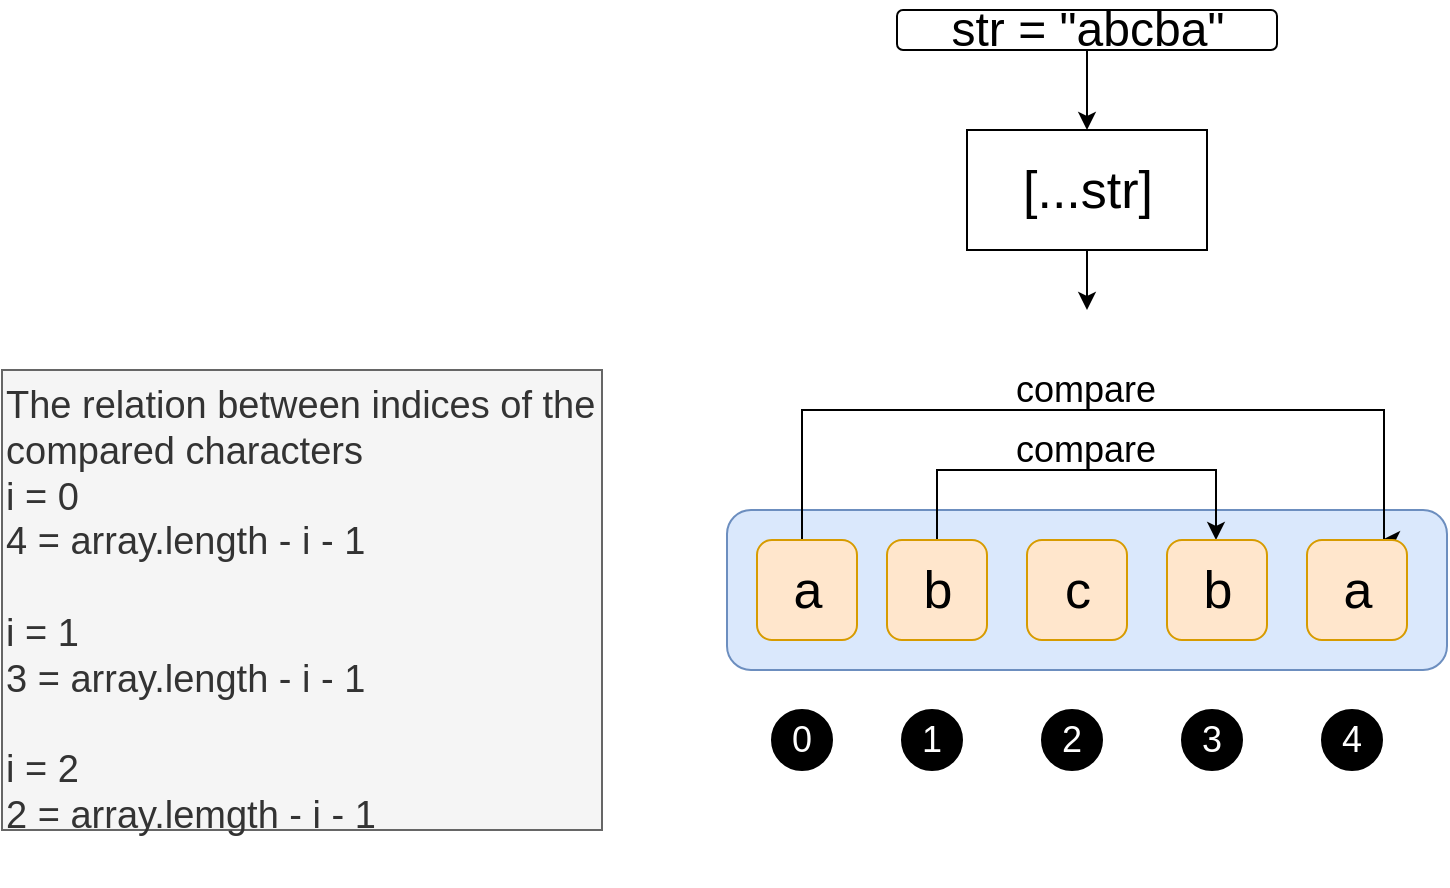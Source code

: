 <mxfile version="12.5.1" type="device"><diagram id="YhGrwwvlr11f9BFDX9_p" name="Page-1"><mxGraphModel dx="868" dy="401" grid="1" gridSize="10" guides="1" tooltips="1" connect="1" arrows="1" fold="1" page="1" pageScale="1" pageWidth="827" pageHeight="1169" math="0" shadow="0"><root><mxCell id="0"/><mxCell id="1" parent="0"/><mxCell id="LkFsN9JuNRgjUi7ExwyT-1" value="" style="rounded=1;whiteSpace=wrap;html=1;fillColor=#dae8fc;strokeColor=#6c8ebf;fontSize=26;" parent="1" vertex="1"><mxGeometry x="392.5" y="280" width="360" height="80" as="geometry"/></mxCell><mxCell id="LkFsN9JuNRgjUi7ExwyT-2" style="edgeStyle=orthogonalEdgeStyle;rounded=0;orthogonalLoop=1;jettySize=auto;html=1;entryX=0.75;entryY=0;entryDx=0;entryDy=0;" parent="1" source="LkFsN9JuNRgjUi7ExwyT-3" target="LkFsN9JuNRgjUi7ExwyT-8" edge="1"><mxGeometry relative="1" as="geometry"><Array as="points"><mxPoint x="430" y="230"/><mxPoint x="721" y="230"/></Array></mxGeometry></mxCell><mxCell id="LkFsN9JuNRgjUi7ExwyT-3" value="a" style="rounded=1;whiteSpace=wrap;html=1;fillColor=#ffe6cc;strokeColor=#d79b00;fontSize=26;" parent="1" vertex="1"><mxGeometry x="407.5" y="295" width="50" height="50" as="geometry"/></mxCell><mxCell id="LkFsN9JuNRgjUi7ExwyT-4" style="edgeStyle=orthogonalEdgeStyle;rounded=0;orthogonalLoop=1;jettySize=auto;html=1;fontSize=26;" parent="1" source="LkFsN9JuNRgjUi7ExwyT-5" target="LkFsN9JuNRgjUi7ExwyT-7" edge="1"><mxGeometry relative="1" as="geometry"><Array as="points"><mxPoint x="497" y="260"/><mxPoint x="637" y="260"/></Array></mxGeometry></mxCell><mxCell id="LkFsN9JuNRgjUi7ExwyT-5" value="b" style="rounded=1;whiteSpace=wrap;html=1;fillColor=#ffe6cc;strokeColor=#d79b00;fontSize=26;" parent="1" vertex="1"><mxGeometry x="472.5" y="295" width="50" height="50" as="geometry"/></mxCell><mxCell id="LkFsN9JuNRgjUi7ExwyT-6" value="c" style="rounded=1;whiteSpace=wrap;html=1;fillColor=#ffe6cc;strokeColor=#d79b00;fontSize=26;" parent="1" vertex="1"><mxGeometry x="542.5" y="295" width="50" height="50" as="geometry"/></mxCell><mxCell id="LkFsN9JuNRgjUi7ExwyT-7" value="b" style="rounded=1;whiteSpace=wrap;html=1;fillColor=#ffe6cc;strokeColor=#d79b00;fontSize=26;" parent="1" vertex="1"><mxGeometry x="612.5" y="295" width="50" height="50" as="geometry"/></mxCell><mxCell id="LkFsN9JuNRgjUi7ExwyT-8" value="a" style="rounded=1;whiteSpace=wrap;html=1;fillColor=#ffe6cc;strokeColor=#d79b00;fontSize=26;" parent="1" vertex="1"><mxGeometry x="682.5" y="295" width="50" height="50" as="geometry"/></mxCell><mxCell id="LkFsN9JuNRgjUi7ExwyT-9" value="compare" style="text;html=1;strokeColor=none;fillColor=none;align=center;verticalAlign=middle;whiteSpace=wrap;rounded=0;fontSize=18;" parent="1" vertex="1"><mxGeometry x="552" y="210" width="40" height="20" as="geometry"/></mxCell><mxCell id="LkFsN9JuNRgjUi7ExwyT-10" value="compare" style="text;html=1;strokeColor=none;fillColor=none;align=center;verticalAlign=middle;whiteSpace=wrap;rounded=0;fontSize=18;" parent="1" vertex="1"><mxGeometry x="552" y="240" width="40" height="20" as="geometry"/></mxCell><mxCell id="LkFsN9JuNRgjUi7ExwyT-11" value="0" style="ellipse;whiteSpace=wrap;html=1;aspect=fixed;fontSize=18;labelBackgroundColor=#000000;fontColor=#FFFFFF;fillColor=#000000;" parent="1" vertex="1"><mxGeometry x="415" y="380" width="30" height="30" as="geometry"/></mxCell><mxCell id="LkFsN9JuNRgjUi7ExwyT-12" value="1" style="ellipse;whiteSpace=wrap;html=1;aspect=fixed;fontSize=18;labelBackgroundColor=#000000;fontColor=#FFFFFF;fillColor=#000000;" parent="1" vertex="1"><mxGeometry x="480" y="380" width="30" height="30" as="geometry"/></mxCell><mxCell id="LkFsN9JuNRgjUi7ExwyT-13" value="2" style="ellipse;whiteSpace=wrap;html=1;aspect=fixed;fontSize=18;labelBackgroundColor=#000000;fontColor=#FFFFFF;fillColor=#000000;" parent="1" vertex="1"><mxGeometry x="550" y="380" width="30" height="30" as="geometry"/></mxCell><mxCell id="LkFsN9JuNRgjUi7ExwyT-14" value="3" style="ellipse;whiteSpace=wrap;html=1;aspect=fixed;fontSize=18;labelBackgroundColor=#000000;fontColor=#FFFFFF;fillColor=#000000;" parent="1" vertex="1"><mxGeometry x="620" y="380" width="30" height="30" as="geometry"/></mxCell><mxCell id="LkFsN9JuNRgjUi7ExwyT-15" value="4" style="ellipse;whiteSpace=wrap;html=1;aspect=fixed;fontSize=18;labelBackgroundColor=#000000;fontColor=#FFFFFF;fillColor=#000000;" parent="1" vertex="1"><mxGeometry x="690" y="380" width="30" height="30" as="geometry"/></mxCell><mxCell id="LkFsN9JuNRgjUi7ExwyT-35" value="The relation between indices of the compared characters&lt;br style=&quot;font-size: 19px;&quot;&gt;i = 0&lt;br style=&quot;font-size: 19px;&quot;&gt;4 = array.length - i - 1&lt;br style=&quot;font-size: 19px;&quot;&gt;&lt;br style=&quot;font-size: 19px;&quot;&gt;i = 1&amp;nbsp;&lt;br style=&quot;font-size: 19px;&quot;&gt;3 = array.length - i - 1&lt;br style=&quot;font-size: 19px;&quot;&gt;&lt;br style=&quot;font-size: 19px;&quot;&gt;i = 2&lt;br style=&quot;font-size: 19px;&quot;&gt;2 = array.lemgth - i - 1&amp;nbsp;&lt;br style=&quot;font-size: 19px;&quot;&gt;&amp;nbsp;" style="text;html=1;strokeColor=#666666;fillColor=#f5f5f5;align=left;verticalAlign=top;whiteSpace=wrap;rounded=0;labelBackgroundColor=none;fontSize=19;fontColor=#333333;horizontal=1;" parent="1" vertex="1"><mxGeometry x="30" y="210" width="300" height="230" as="geometry"/></mxCell><mxCell id="GEpqU_Ae-_etuhhId1D2-5" value="" style="edgeStyle=orthogonalEdgeStyle;rounded=0;orthogonalLoop=1;jettySize=auto;html=1;fontSize=26;" edge="1" parent="1" source="LkFsN9JuNRgjUi7ExwyT-37" target="GEpqU_Ae-_etuhhId1D2-1"><mxGeometry relative="1" as="geometry"/></mxCell><mxCell id="LkFsN9JuNRgjUi7ExwyT-37" value="str = &quot;abcba&quot;" style="text;html=1;strokeColor=#000000;fillColor=none;align=center;verticalAlign=middle;whiteSpace=wrap;rounded=1;fontSize=24;" parent="1" vertex="1"><mxGeometry x="477.5" y="30" width="190" height="20" as="geometry"/></mxCell><mxCell id="GEpqU_Ae-_etuhhId1D2-9" style="edgeStyle=orthogonalEdgeStyle;rounded=0;orthogonalLoop=1;jettySize=auto;html=1;fontSize=26;" edge="1" parent="1" source="GEpqU_Ae-_etuhhId1D2-1"><mxGeometry relative="1" as="geometry"><mxPoint x="572.5" y="180" as="targetPoint"/></mxGeometry></mxCell><mxCell id="GEpqU_Ae-_etuhhId1D2-1" value="[...str]" style="rounded=0;whiteSpace=wrap;html=1;fontSize=26;" vertex="1" parent="1"><mxGeometry x="512.5" y="90" width="120" height="60" as="geometry"/></mxCell></root></mxGraphModel></diagram></mxfile>